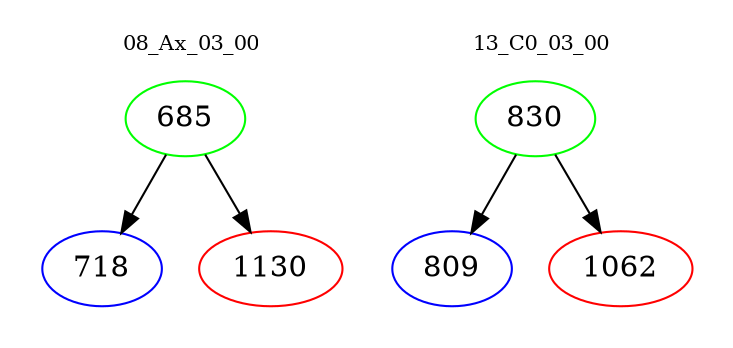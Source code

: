 digraph{
subgraph cluster_0 {
color = white
label = "08_Ax_03_00";
fontsize=10;
T0_685 [label="685", color="green"]
T0_685 -> T0_718 [color="black"]
T0_718 [label="718", color="blue"]
T0_685 -> T0_1130 [color="black"]
T0_1130 [label="1130", color="red"]
}
subgraph cluster_1 {
color = white
label = "13_C0_03_00";
fontsize=10;
T1_830 [label="830", color="green"]
T1_830 -> T1_809 [color="black"]
T1_809 [label="809", color="blue"]
T1_830 -> T1_1062 [color="black"]
T1_1062 [label="1062", color="red"]
}
}
